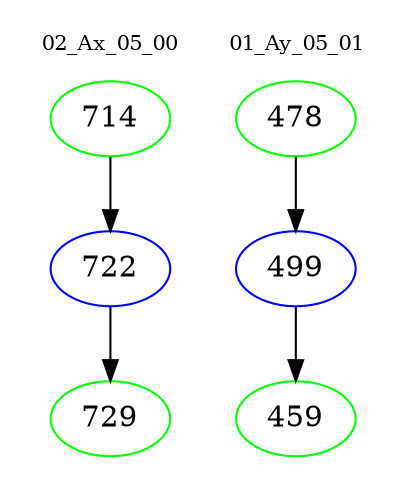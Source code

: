 digraph{
subgraph cluster_0 {
color = white
label = "02_Ax_05_00";
fontsize=10;
T0_714 [label="714", color="green"]
T0_714 -> T0_722 [color="black"]
T0_722 [label="722", color="blue"]
T0_722 -> T0_729 [color="black"]
T0_729 [label="729", color="green"]
}
subgraph cluster_1 {
color = white
label = "01_Ay_05_01";
fontsize=10;
T1_478 [label="478", color="green"]
T1_478 -> T1_499 [color="black"]
T1_499 [label="499", color="blue"]
T1_499 -> T1_459 [color="black"]
T1_459 [label="459", color="green"]
}
}
